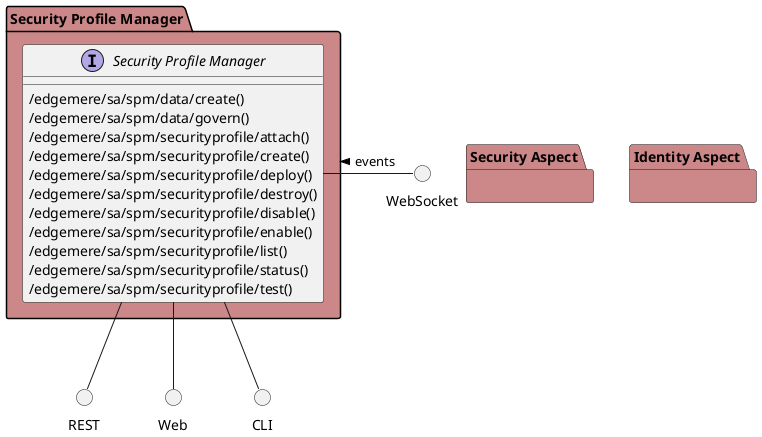 @startuml


package "Security Aspect" #cc8888 {

}

package "Identity Aspect" #cc8888 {

}


package "Security Profile Manager" #cc8888 {

    interface "Security Profile Manager" as i {
    
            /edgemere/sa/spm/data/create()
            /edgemere/sa/spm/data/govern()
            /edgemere/sa/spm/securityprofile/attach()
            /edgemere/sa/spm/securityprofile/create()
            /edgemere/sa/spm/securityprofile/deploy()
            /edgemere/sa/spm/securityprofile/destroy()
            /edgemere/sa/spm/securityprofile/disable()
            /edgemere/sa/spm/securityprofile/enable()
            /edgemere/sa/spm/securityprofile/list()
            /edgemere/sa/spm/securityprofile/status()
            /edgemere/sa/spm/securityprofile/test()
    
    }
}

circle REST
circle Web
circle CLI
circle WebSocket

i -down- Web
i -down- CLI
i -down- REST
WebSocket -left- i: events >

package "Security Profile Manager" #cc8888 {


}



@enduml
